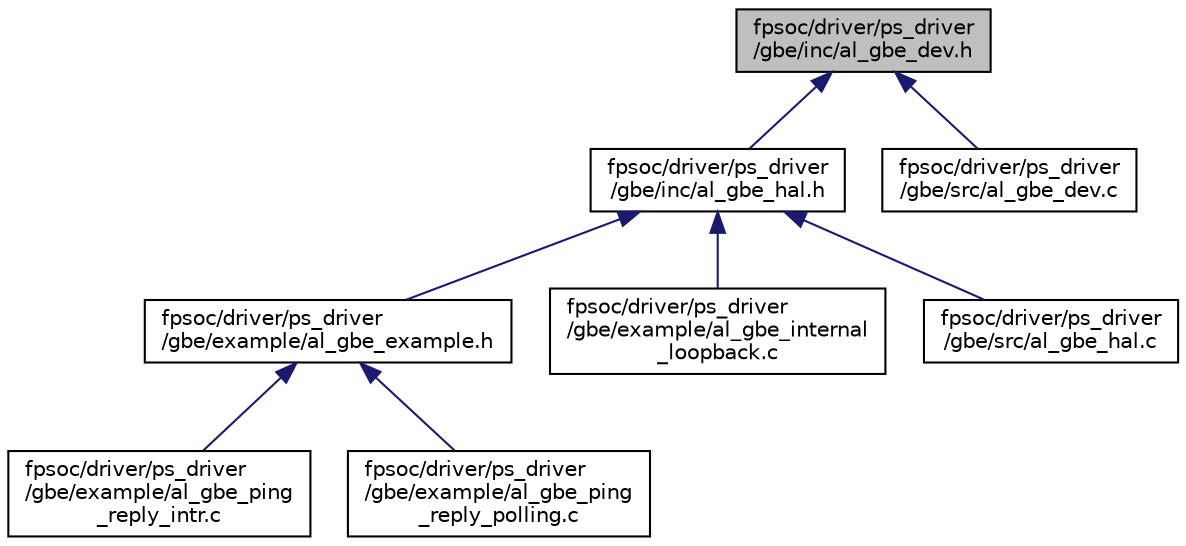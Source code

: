 digraph "fpsoc/driver/ps_driver/gbe/inc/al_gbe_dev.h"
{
  edge [fontname="Helvetica",fontsize="10",labelfontname="Helvetica",labelfontsize="10"];
  node [fontname="Helvetica",fontsize="10",shape=record];
  Node5 [label="fpsoc/driver/ps_driver\l/gbe/inc/al_gbe_dev.h",height=0.2,width=0.4,color="black", fillcolor="grey75", style="filled", fontcolor="black"];
  Node5 -> Node6 [dir="back",color="midnightblue",fontsize="10",style="solid",fontname="Helvetica"];
  Node6 [label="fpsoc/driver/ps_driver\l/gbe/inc/al_gbe_hal.h",height=0.2,width=0.4,color="black", fillcolor="white", style="filled",URL="$al__gbe__hal_8h.html"];
  Node6 -> Node7 [dir="back",color="midnightblue",fontsize="10",style="solid",fontname="Helvetica"];
  Node7 [label="fpsoc/driver/ps_driver\l/gbe/example/al_gbe_example.h",height=0.2,width=0.4,color="black", fillcolor="white", style="filled",URL="$al__gbe__example_8h.html"];
  Node7 -> Node8 [dir="back",color="midnightblue",fontsize="10",style="solid",fontname="Helvetica"];
  Node8 [label="fpsoc/driver/ps_driver\l/gbe/example/al_gbe_ping\l_reply_intr.c",height=0.2,width=0.4,color="black", fillcolor="white", style="filled",URL="$al__gbe__ping__reply__intr_8c.html",tooltip="gbe ping reply intr "];
  Node7 -> Node9 [dir="back",color="midnightblue",fontsize="10",style="solid",fontname="Helvetica"];
  Node9 [label="fpsoc/driver/ps_driver\l/gbe/example/al_gbe_ping\l_reply_polling.c",height=0.2,width=0.4,color="black", fillcolor="white", style="filled",URL="$al__gbe__ping__reply__polling_8c.html",tooltip="gbe ping reply polling "];
  Node6 -> Node10 [dir="back",color="midnightblue",fontsize="10",style="solid",fontname="Helvetica"];
  Node10 [label="fpsoc/driver/ps_driver\l/gbe/example/al_gbe_internal\l_loopback.c",height=0.2,width=0.4,color="black", fillcolor="white", style="filled",URL="$al__gbe__internal__loopback_8c.html",tooltip="gbe internal loopback "];
  Node6 -> Node11 [dir="back",color="midnightblue",fontsize="10",style="solid",fontname="Helvetica"];
  Node11 [label="fpsoc/driver/ps_driver\l/gbe/src/al_gbe_hal.c",height=0.2,width=0.4,color="black", fillcolor="white", style="filled",URL="$al__gbe__hal_8c.html"];
  Node5 -> Node12 [dir="back",color="midnightblue",fontsize="10",style="solid",fontname="Helvetica"];
  Node12 [label="fpsoc/driver/ps_driver\l/gbe/src/al_gbe_dev.c",height=0.2,width=0.4,color="black", fillcolor="white", style="filled",URL="$al__gbe__dev_8c.html"];
}
